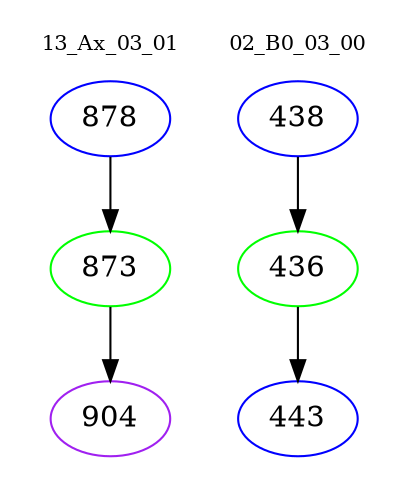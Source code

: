 digraph{
subgraph cluster_0 {
color = white
label = "13_Ax_03_01";
fontsize=10;
T0_878 [label="878", color="blue"]
T0_878 -> T0_873 [color="black"]
T0_873 [label="873", color="green"]
T0_873 -> T0_904 [color="black"]
T0_904 [label="904", color="purple"]
}
subgraph cluster_1 {
color = white
label = "02_B0_03_00";
fontsize=10;
T1_438 [label="438", color="blue"]
T1_438 -> T1_436 [color="black"]
T1_436 [label="436", color="green"]
T1_436 -> T1_443 [color="black"]
T1_443 [label="443", color="blue"]
}
}
